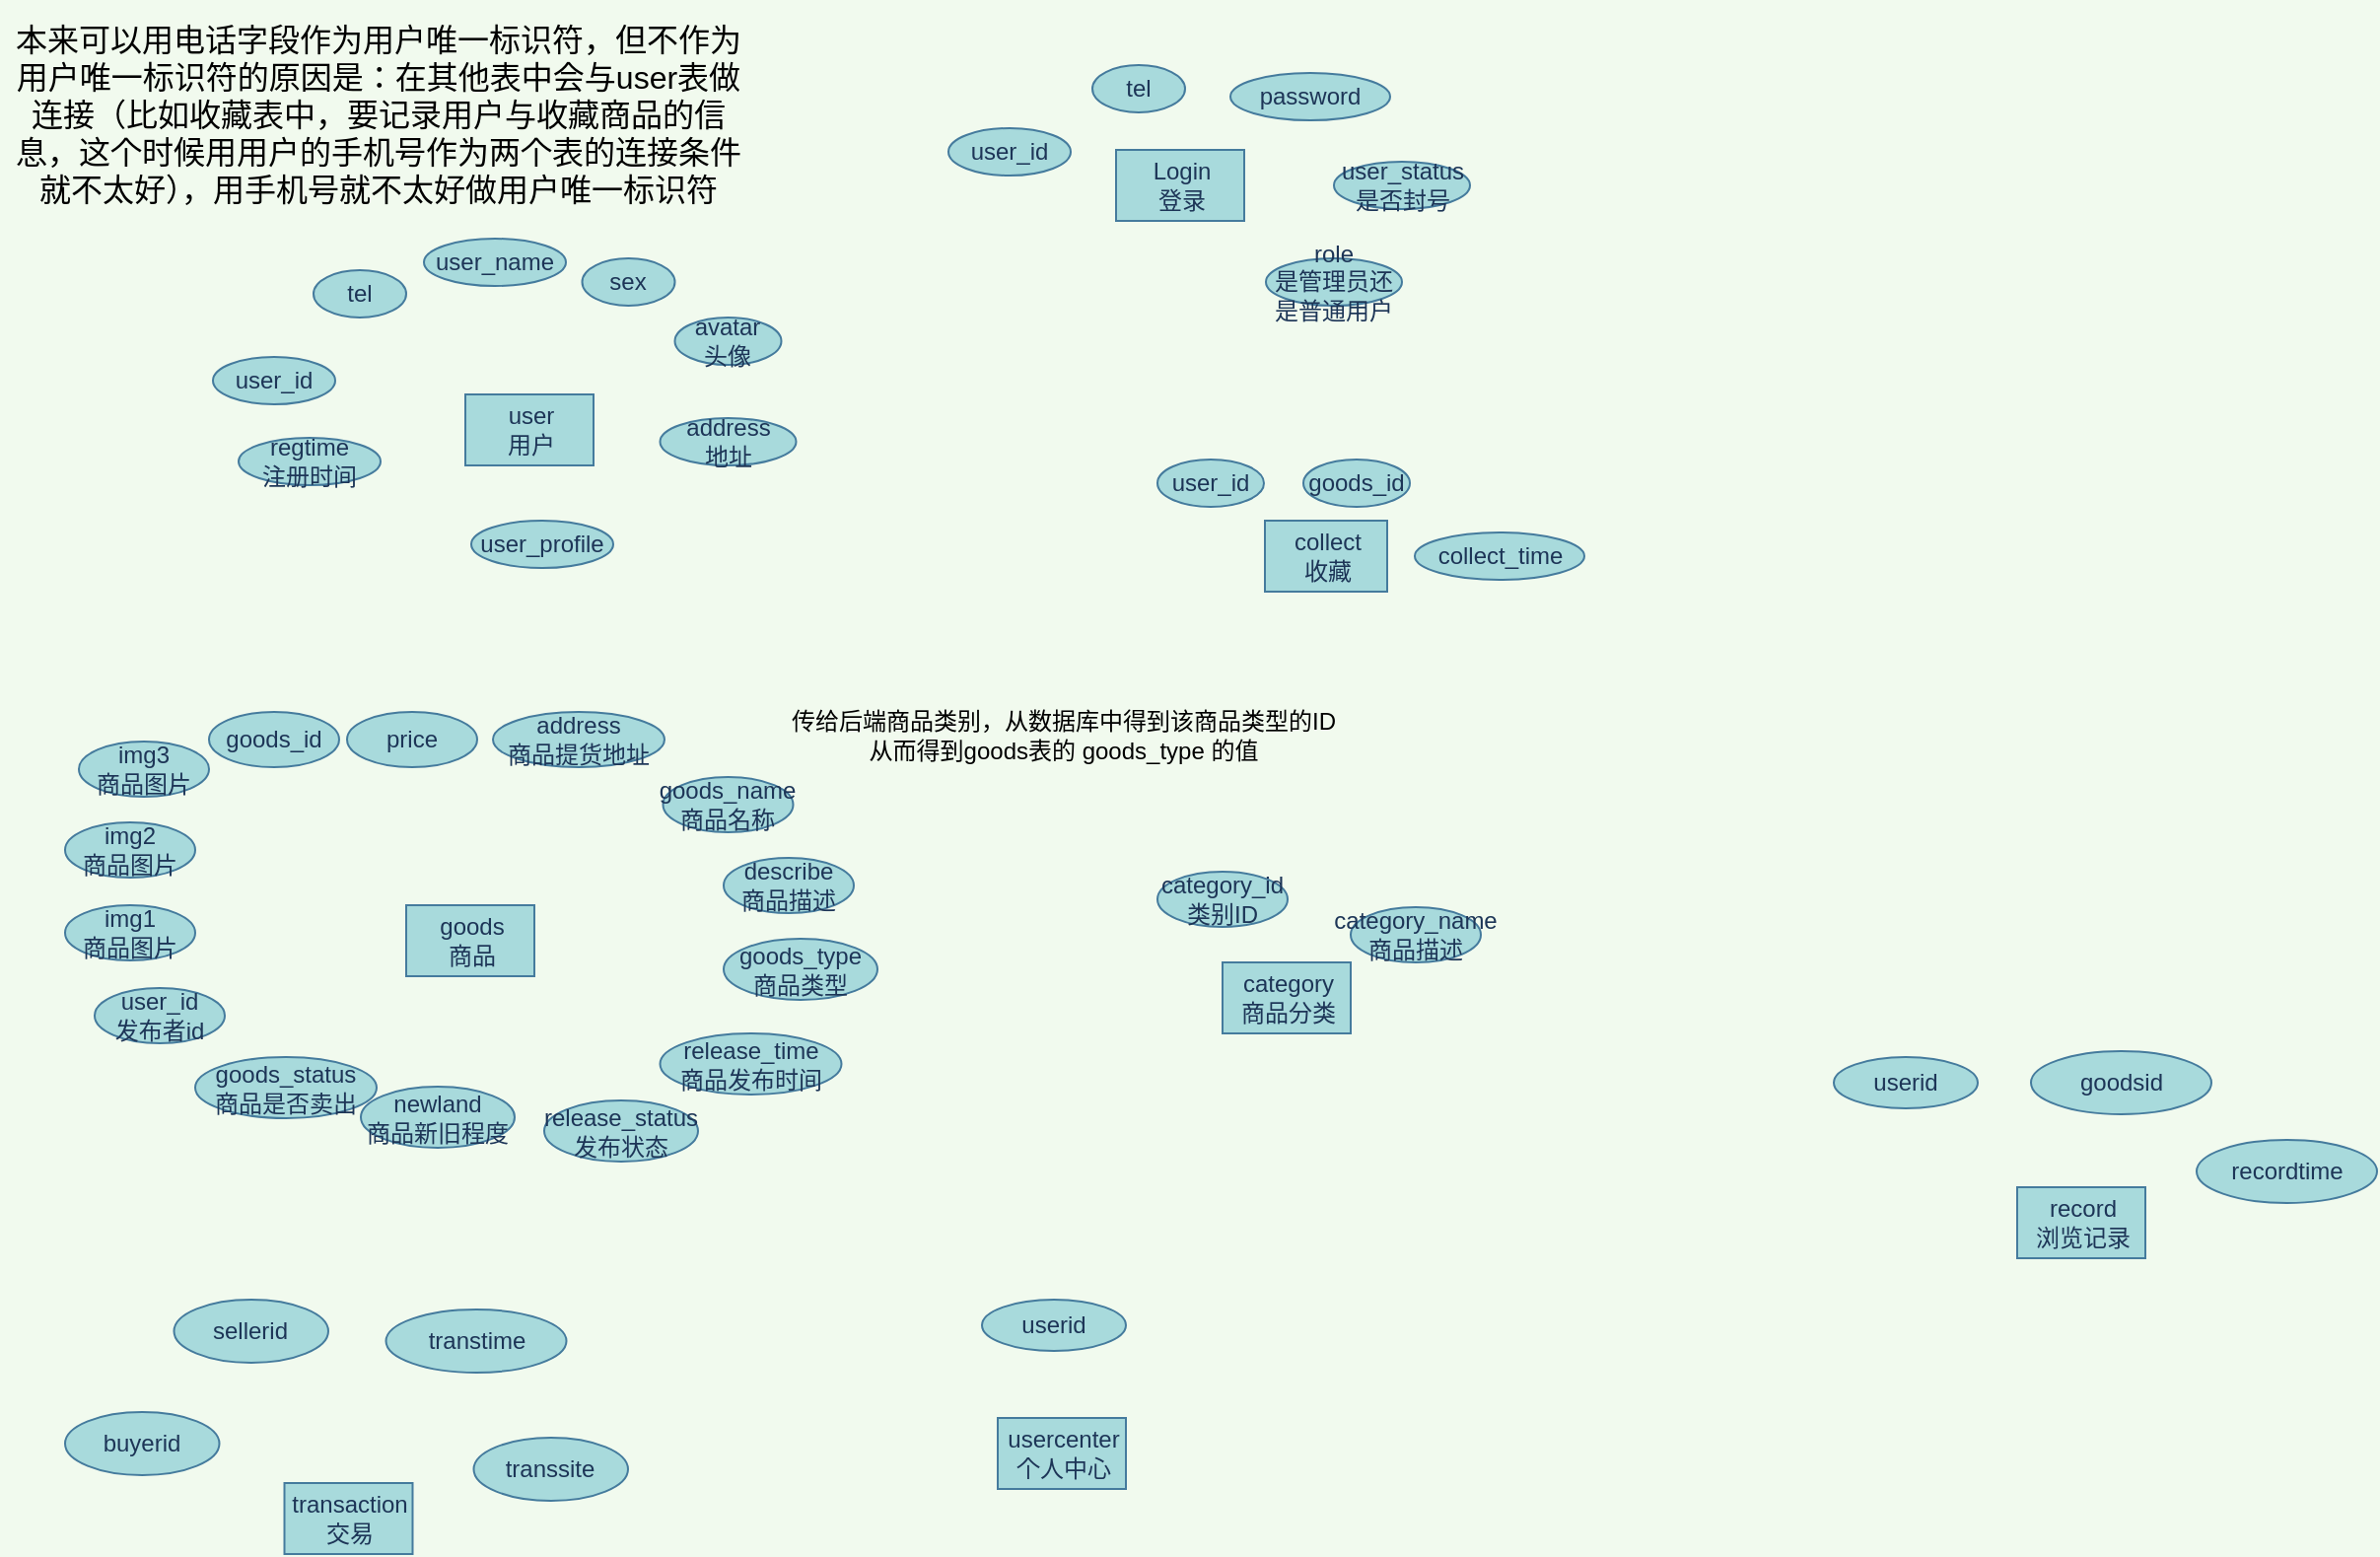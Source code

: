 <mxfile version="18.0.2" type="github">
  <diagram id="R2lEEEUBdFMjLlhIrx00" name="Page-1">
    <mxGraphModel dx="1063" dy="509" grid="0" gridSize="10" guides="1" tooltips="1" connect="1" arrows="1" fold="1" page="1" pageScale="1" pageWidth="850" pageHeight="1100" background="#F1FAEE" math="0" shadow="0" extFonts="Permanent Marker^https://fonts.googleapis.com/css?family=Permanent+Marker">
      <root>
        <mxCell id="0" />
        <mxCell id="1" parent="0" />
        <mxCell id="g1o5wDydBx8oVk8ByclE-10" value="user&lt;br&gt;用户" style="html=1;fillColor=#A8DADC;strokeColor=#457B9D;fontColor=#1D3557;" parent="1" vertex="1">
          <mxGeometry x="249" y="217" width="65" height="36" as="geometry" />
        </mxCell>
        <mxCell id="g1o5wDydBx8oVk8ByclE-11" value="collect&lt;br&gt;收藏" style="html=1;fillColor=#A8DADC;strokeColor=#457B9D;fontColor=#1D3557;" parent="1" vertex="1">
          <mxGeometry x="654.5" y="281" width="62" height="36" as="geometry" />
        </mxCell>
        <mxCell id="g1o5wDydBx8oVk8ByclE-12" value="user_id" style="ellipse;whiteSpace=wrap;html=1;rounded=0;sketch=0;fontColor=#1D3557;strokeColor=#457B9D;fillColor=#A8DADC;" parent="1" vertex="1">
          <mxGeometry x="121" y="198" width="62" height="24" as="geometry" />
        </mxCell>
        <mxCell id="g1o5wDydBx8oVk8ByclE-13" value="user_name" style="ellipse;whiteSpace=wrap;html=1;rounded=0;sketch=0;fontColor=#1D3557;strokeColor=#457B9D;fillColor=#A8DADC;" parent="1" vertex="1">
          <mxGeometry x="228" y="138" width="72" height="24" as="geometry" />
        </mxCell>
        <mxCell id="g1o5wDydBx8oVk8ByclE-14" value="tel" style="ellipse;whiteSpace=wrap;html=1;rounded=0;sketch=0;fontColor=#1D3557;strokeColor=#457B9D;fillColor=#A8DADC;" parent="1" vertex="1">
          <mxGeometry x="172" y="154" width="47" height="24" as="geometry" />
        </mxCell>
        <mxCell id="g1o5wDydBx8oVk8ByclE-15" value="address&lt;br&gt;地址" style="ellipse;whiteSpace=wrap;html=1;rounded=0;sketch=0;fontColor=#1D3557;strokeColor=#457B9D;fillColor=#A8DADC;" parent="1" vertex="1">
          <mxGeometry x="347.75" y="229" width="69" height="24" as="geometry" />
        </mxCell>
        <mxCell id="g1o5wDydBx8oVk8ByclE-16" value="sex" style="ellipse;whiteSpace=wrap;html=1;rounded=0;sketch=0;fontColor=#1D3557;strokeColor=#457B9D;fillColor=#A8DADC;" parent="1" vertex="1">
          <mxGeometry x="308.25" y="148" width="47" height="24" as="geometry" />
        </mxCell>
        <mxCell id="g1o5wDydBx8oVk8ByclE-17" value="avatar&lt;br&gt;头像" style="ellipse;whiteSpace=wrap;html=1;rounded=0;sketch=0;fontColor=#1D3557;strokeColor=#457B9D;fillColor=#A8DADC;" parent="1" vertex="1">
          <mxGeometry x="355.25" y="178" width="54" height="24" as="geometry" />
        </mxCell>
        <mxCell id="g1o5wDydBx8oVk8ByclE-18" value="regtime&lt;br&gt;注册时间" style="ellipse;whiteSpace=wrap;html=1;rounded=0;sketch=0;fontColor=#1D3557;strokeColor=#457B9D;fillColor=#A8DADC;" parent="1" vertex="1">
          <mxGeometry x="134" y="239" width="72" height="24" as="geometry" />
        </mxCell>
        <mxCell id="g1o5wDydBx8oVk8ByclE-20" value="user_status&lt;br&gt;是否封号" style="ellipse;whiteSpace=wrap;html=1;rounded=0;sketch=0;fontColor=#1D3557;strokeColor=#457B9D;fillColor=#A8DADC;" parent="1" vertex="1">
          <mxGeometry x="689.5" y="99" width="69" height="24" as="geometry" />
        </mxCell>
        <mxCell id="g1o5wDydBx8oVk8ByclE-21" value="user_id" style="ellipse;whiteSpace=wrap;html=1;rounded=0;sketch=0;fontColor=#1D3557;strokeColor=#457B9D;fillColor=#A8DADC;" parent="1" vertex="1">
          <mxGeometry x="600" y="250" width="54" height="24" as="geometry" />
        </mxCell>
        <mxCell id="g1o5wDydBx8oVk8ByclE-22" value="goods_id" style="ellipse;whiteSpace=wrap;html=1;rounded=0;sketch=0;fontColor=#1D3557;strokeColor=#457B9D;fillColor=#A8DADC;" parent="1" vertex="1">
          <mxGeometry x="674" y="250" width="54" height="24" as="geometry" />
        </mxCell>
        <mxCell id="g1o5wDydBx8oVk8ByclE-23" value="collect_time" style="ellipse;whiteSpace=wrap;html=1;rounded=0;sketch=0;fontColor=#1D3557;strokeColor=#457B9D;fillColor=#A8DADC;" parent="1" vertex="1">
          <mxGeometry x="730.5" y="287" width="86" height="24" as="geometry" />
        </mxCell>
        <mxCell id="g1o5wDydBx8oVk8ByclE-24" value="goods&lt;br&gt;商品" style="html=1;fillColor=#A8DADC;strokeColor=#457B9D;fontColor=#1D3557;" parent="1" vertex="1">
          <mxGeometry x="219" y="476" width="65" height="36" as="geometry" />
        </mxCell>
        <mxCell id="XdJG98j6NMw2zqZAvnP--1" value="record&lt;br&gt;浏览记录" style="html=1;fillColor=#A8DADC;strokeColor=#457B9D;fontColor=#1D3557;" parent="1" vertex="1">
          <mxGeometry x="1036" y="619" width="65" height="36" as="geometry" />
        </mxCell>
        <mxCell id="XdJG98j6NMw2zqZAvnP--2" value="goods_id" style="ellipse;whiteSpace=wrap;html=1;rounded=0;sketch=0;fontColor=#1D3557;strokeColor=#457B9D;fillColor=#A8DADC;" parent="1" vertex="1">
          <mxGeometry x="119" y="378" width="66" height="28" as="geometry" />
        </mxCell>
        <mxCell id="XdJG98j6NMw2zqZAvnP--3" value="price" style="ellipse;whiteSpace=wrap;html=1;rounded=0;sketch=0;fontColor=#1D3557;strokeColor=#457B9D;fillColor=#A8DADC;" parent="1" vertex="1">
          <mxGeometry x="189" y="378" width="66" height="28" as="geometry" />
        </mxCell>
        <mxCell id="XdJG98j6NMw2zqZAvnP--4" value="describe&lt;br&gt;商品描述" style="ellipse;whiteSpace=wrap;html=1;rounded=0;sketch=0;fontColor=#1D3557;strokeColor=#457B9D;fillColor=#A8DADC;" parent="1" vertex="1">
          <mxGeometry x="380" y="452" width="66" height="28" as="geometry" />
        </mxCell>
        <mxCell id="XdJG98j6NMw2zqZAvnP--5" value="goods_type&lt;br&gt;商品类型" style="ellipse;whiteSpace=wrap;html=1;rounded=0;sketch=0;fontColor=#1D3557;strokeColor=#457B9D;fillColor=#A8DADC;" parent="1" vertex="1">
          <mxGeometry x="380" y="493" width="78" height="31" as="geometry" />
        </mxCell>
        <mxCell id="XdJG98j6NMw2zqZAvnP--6" value="goods_status&lt;br&gt;商品是否卖出" style="ellipse;whiteSpace=wrap;html=1;rounded=0;sketch=0;fontColor=#1D3557;strokeColor=#457B9D;fillColor=#A8DADC;" parent="1" vertex="1">
          <mxGeometry x="112" y="553" width="92" height="31" as="geometry" />
        </mxCell>
        <mxCell id="XdJG98j6NMw2zqZAvnP--7" value="release_time&lt;br&gt;商品发布时间" style="ellipse;whiteSpace=wrap;html=1;rounded=0;sketch=0;fontColor=#1D3557;strokeColor=#457B9D;fillColor=#A8DADC;" parent="1" vertex="1">
          <mxGeometry x="347.75" y="541" width="92" height="31" as="geometry" />
        </mxCell>
        <mxCell id="XdJG98j6NMw2zqZAvnP--8" value="transaction&lt;br&gt;交易" style="html=1;fillColor=#A8DADC;strokeColor=#457B9D;fontColor=#1D3557;" parent="1" vertex="1">
          <mxGeometry x="157.25" y="769" width="65" height="36" as="geometry" />
        </mxCell>
        <mxCell id="XdJG98j6NMw2zqZAvnP--9" value="img2&lt;br&gt;商品图片" style="ellipse;whiteSpace=wrap;html=1;rounded=0;sketch=0;fontColor=#1D3557;strokeColor=#457B9D;fillColor=#A8DADC;" parent="1" vertex="1">
          <mxGeometry x="46" y="434" width="66" height="28" as="geometry" />
        </mxCell>
        <mxCell id="XdJG98j6NMw2zqZAvnP--10" value="transtime" style="ellipse;whiteSpace=wrap;html=1;rounded=0;sketch=0;fontColor=#1D3557;strokeColor=#457B9D;fillColor=#A8DADC;" parent="1" vertex="1">
          <mxGeometry x="208.75" y="681" width="91.5" height="32" as="geometry" />
        </mxCell>
        <mxCell id="XdJG98j6NMw2zqZAvnP--11" value="transsite" style="ellipse;whiteSpace=wrap;html=1;rounded=0;sketch=0;fontColor=#1D3557;strokeColor=#457B9D;fillColor=#A8DADC;" parent="1" vertex="1">
          <mxGeometry x="253.25" y="746" width="78.25" height="32" as="geometry" />
        </mxCell>
        <mxCell id="XdJG98j6NMw2zqZAvnP--12" value="buyerid" style="ellipse;whiteSpace=wrap;html=1;rounded=0;sketch=0;fontColor=#1D3557;strokeColor=#457B9D;fillColor=#A8DADC;" parent="1" vertex="1">
          <mxGeometry x="46" y="733" width="78.25" height="32" as="geometry" />
        </mxCell>
        <mxCell id="XdJG98j6NMw2zqZAvnP--13" value="sellerid" style="ellipse;whiteSpace=wrap;html=1;rounded=0;sketch=0;fontColor=#1D3557;strokeColor=#457B9D;fillColor=#A8DADC;" parent="1" vertex="1">
          <mxGeometry x="101.25" y="676" width="78.25" height="32" as="geometry" />
        </mxCell>
        <mxCell id="XdJG98j6NMw2zqZAvnP--14" value="goodsid" style="ellipse;whiteSpace=wrap;html=1;rounded=0;sketch=0;fontColor=#1D3557;strokeColor=#457B9D;fillColor=#A8DADC;" parent="1" vertex="1">
          <mxGeometry x="1043" y="550" width="91.5" height="32" as="geometry" />
        </mxCell>
        <mxCell id="XdJG98j6NMw2zqZAvnP--15" value="userid" style="ellipse;whiteSpace=wrap;html=1;rounded=0;sketch=0;fontColor=#1D3557;strokeColor=#457B9D;fillColor=#A8DADC;" parent="1" vertex="1">
          <mxGeometry x="943" y="553" width="73" height="26" as="geometry" />
        </mxCell>
        <mxCell id="XdJG98j6NMw2zqZAvnP--16" value="recordtime" style="ellipse;whiteSpace=wrap;html=1;rounded=0;sketch=0;fontColor=#1D3557;strokeColor=#457B9D;fillColor=#A8DADC;" parent="1" vertex="1">
          <mxGeometry x="1127" y="595" width="91.5" height="32" as="geometry" />
        </mxCell>
        <mxCell id="XdJG98j6NMw2zqZAvnP--17" value="usercenter&lt;br&gt;个人中心" style="html=1;fillColor=#A8DADC;strokeColor=#457B9D;fontColor=#1D3557;" parent="1" vertex="1">
          <mxGeometry x="519" y="736" width="65" height="36" as="geometry" />
        </mxCell>
        <mxCell id="XdJG98j6NMw2zqZAvnP--18" value="userid" style="ellipse;whiteSpace=wrap;html=1;rounded=0;sketch=0;fontColor=#1D3557;strokeColor=#457B9D;fillColor=#A8DADC;" parent="1" vertex="1">
          <mxGeometry x="511" y="676" width="73" height="26" as="geometry" />
        </mxCell>
        <mxCell id="XdJG98j6NMw2zqZAvnP--20" value="user_id&lt;br&gt;发布者id" style="ellipse;whiteSpace=wrap;html=1;rounded=0;sketch=0;fontColor=#1D3557;strokeColor=#457B9D;fillColor=#A8DADC;" parent="1" vertex="1">
          <mxGeometry x="61" y="518" width="66" height="28" as="geometry" />
        </mxCell>
        <mxCell id="XdJG98j6NMw2zqZAvnP--21" value="role&lt;br&gt;是管理员还是普通用户" style="ellipse;whiteSpace=wrap;html=1;rounded=0;sketch=0;fontColor=#1D3557;strokeColor=#457B9D;fillColor=#A8DADC;" parent="1" vertex="1">
          <mxGeometry x="655" y="148" width="69" height="24" as="geometry" />
        </mxCell>
        <mxCell id="SYEsHTh8tqa5NaPANKuM-1" value="password" style="ellipse;whiteSpace=wrap;html=1;rounded=0;sketch=0;fontColor=#1D3557;strokeColor=#457B9D;fillColor=#A8DADC;" parent="1" vertex="1">
          <mxGeometry x="637" y="54" width="81" height="24" as="geometry" />
        </mxCell>
        <mxCell id="SYEsHTh8tqa5NaPANKuM-2" value="Login&lt;br&gt;登录" style="html=1;fillColor=#A8DADC;strokeColor=#457B9D;fontColor=#1D3557;" parent="1" vertex="1">
          <mxGeometry x="579" y="93" width="65" height="36" as="geometry" />
        </mxCell>
        <mxCell id="SYEsHTh8tqa5NaPANKuM-4" value="tel" style="ellipse;whiteSpace=wrap;html=1;rounded=0;sketch=0;fontColor=#1D3557;strokeColor=#457B9D;fillColor=#A8DADC;" parent="1" vertex="1">
          <mxGeometry x="567" y="50" width="47" height="24" as="geometry" />
        </mxCell>
        <mxCell id="SYEsHTh8tqa5NaPANKuM-6" value="user_id" style="ellipse;whiteSpace=wrap;html=1;rounded=0;sketch=0;fontColor=#1D3557;strokeColor=#457B9D;fillColor=#A8DADC;" parent="1" vertex="1">
          <mxGeometry x="494" y="82" width="62" height="24" as="geometry" />
        </mxCell>
        <mxCell id="SYEsHTh8tqa5NaPANKuM-8" value="&lt;font style=&quot;font-size: 16px&quot;&gt;本来可以用电话字段作为用户唯一标识符，但不作为用户唯一标识符的原因是：在其他表中会与user表做连接（比如收藏表中，要记录用户与收藏商品的信息，这个时候用用户的手机号作为两个表的连接条件就不太好），用手机号就不太好做用户唯一标识符&lt;/font&gt;" style="text;html=1;strokeColor=none;fillColor=none;align=center;verticalAlign=middle;whiteSpace=wrap;rounded=0;" parent="1" vertex="1">
          <mxGeometry x="13" y="17" width="383.75" height="116" as="geometry" />
        </mxCell>
        <mxCell id="7Ip3TRDvnbnLxYBBL_82-1" value="user_profile" style="ellipse;whiteSpace=wrap;html=1;rounded=0;sketch=0;fontColor=#1D3557;strokeColor=#457B9D;fillColor=#A8DADC;" vertex="1" parent="1">
          <mxGeometry x="252" y="281" width="72" height="24" as="geometry" />
        </mxCell>
        <mxCell id="7Ip3TRDvnbnLxYBBL_82-2" value="goods_name&lt;br&gt;商品名称" style="ellipse;whiteSpace=wrap;html=1;rounded=0;sketch=0;fontColor=#1D3557;strokeColor=#457B9D;fillColor=#A8DADC;" vertex="1" parent="1">
          <mxGeometry x="349.25" y="411" width="66" height="28" as="geometry" />
        </mxCell>
        <mxCell id="7Ip3TRDvnbnLxYBBL_82-3" value="category&lt;br&gt;商品分类" style="html=1;fillColor=#A8DADC;strokeColor=#457B9D;fontColor=#1D3557;" vertex="1" parent="1">
          <mxGeometry x="633" y="505" width="65" height="36" as="geometry" />
        </mxCell>
        <mxCell id="7Ip3TRDvnbnLxYBBL_82-4" value="category_name&lt;br&gt;商品描述" style="ellipse;whiteSpace=wrap;html=1;rounded=0;sketch=0;fontColor=#1D3557;strokeColor=#457B9D;fillColor=#A8DADC;" vertex="1" parent="1">
          <mxGeometry x="698" y="477" width="66" height="28" as="geometry" />
        </mxCell>
        <mxCell id="7Ip3TRDvnbnLxYBBL_82-5" value="category_id&lt;br&gt;类别ID" style="ellipse;whiteSpace=wrap;html=1;rounded=0;sketch=0;fontColor=#1D3557;strokeColor=#457B9D;fillColor=#A8DADC;" vertex="1" parent="1">
          <mxGeometry x="600" y="459" width="66" height="28" as="geometry" />
        </mxCell>
        <mxCell id="7Ip3TRDvnbnLxYBBL_82-6" value="newland&lt;br&gt;商品新旧程度" style="ellipse;whiteSpace=wrap;html=1;rounded=0;sketch=0;fontColor=#1D3557;strokeColor=#457B9D;fillColor=#A8DADC;" vertex="1" parent="1">
          <mxGeometry x="196" y="568" width="78" height="31" as="geometry" />
        </mxCell>
        <mxCell id="7Ip3TRDvnbnLxYBBL_82-8" value="img1&lt;br&gt;商品图片" style="ellipse;whiteSpace=wrap;html=1;rounded=0;sketch=0;fontColor=#1D3557;strokeColor=#457B9D;fillColor=#A8DADC;" vertex="1" parent="1">
          <mxGeometry x="46" y="476" width="66" height="28" as="geometry" />
        </mxCell>
        <mxCell id="7Ip3TRDvnbnLxYBBL_82-9" value="img3&lt;br&gt;商品图片" style="ellipse;whiteSpace=wrap;html=1;rounded=0;sketch=0;fontColor=#1D3557;strokeColor=#457B9D;fillColor=#A8DADC;" vertex="1" parent="1">
          <mxGeometry x="53" y="393" width="66" height="28" as="geometry" />
        </mxCell>
        <mxCell id="7Ip3TRDvnbnLxYBBL_82-10" value="release_status&lt;br&gt;发布状态" style="ellipse;whiteSpace=wrap;html=1;rounded=0;sketch=0;fontColor=#1D3557;strokeColor=#457B9D;fillColor=#A8DADC;" vertex="1" parent="1">
          <mxGeometry x="289" y="575" width="78" height="31" as="geometry" />
        </mxCell>
        <mxCell id="7Ip3TRDvnbnLxYBBL_82-11" value="address&lt;br&gt;商品提货地址" style="ellipse;whiteSpace=wrap;html=1;rounded=0;sketch=0;fontColor=#1D3557;strokeColor=#457B9D;fillColor=#A8DADC;" vertex="1" parent="1">
          <mxGeometry x="263" y="378" width="87" height="28" as="geometry" />
        </mxCell>
        <mxCell id="7Ip3TRDvnbnLxYBBL_82-12" value="传给后端商品类别，从数据库中得到该商品类型的ID&lt;br&gt;从而得到goods表的 goods_type 的值" style="text;html=1;align=center;verticalAlign=middle;resizable=0;points=[];autosize=1;strokeColor=none;fillColor=none;" vertex="1" parent="1">
          <mxGeometry x="408.5" y="374" width="286" height="32" as="geometry" />
        </mxCell>
      </root>
    </mxGraphModel>
  </diagram>
</mxfile>
